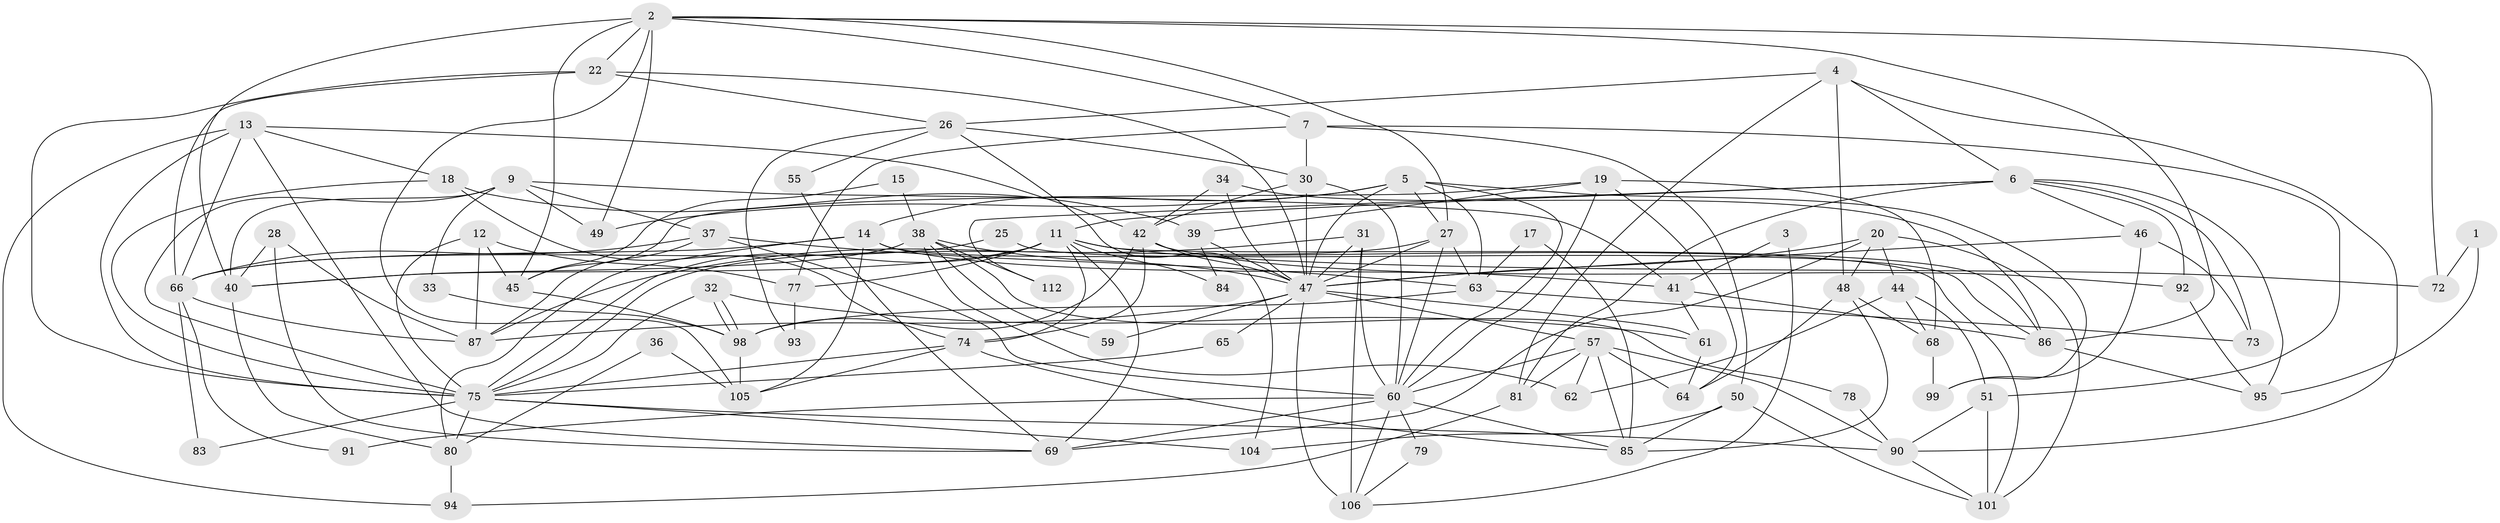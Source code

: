 // original degree distribution, {2: 0.1724137931034483, 5: 0.1896551724137931, 4: 0.3275862068965517, 3: 0.1810344827586207, 6: 0.08620689655172414, 9: 0.017241379310344827, 7: 0.02586206896551724}
// Generated by graph-tools (version 1.1) at 2025/18/03/04/25 18:18:51]
// undirected, 81 vertices, 192 edges
graph export_dot {
graph [start="1"]
  node [color=gray90,style=filled];
  1;
  2 [super="+76"];
  3;
  4 [super="+21"];
  5 [super="+56+8"];
  6 [super="+114+97"];
  7 [super="+16"];
  9 [super="+10"];
  11 [super="+24+52+23"];
  12;
  13 [super="+35"];
  14 [super="+58"];
  15;
  17;
  18;
  19 [super="+88"];
  20 [super="+71"];
  22 [super="+29"];
  25;
  26 [super="+53"];
  27;
  28 [super="+89"];
  30;
  31;
  32 [super="+43"];
  33;
  34;
  36;
  37;
  38 [super="+113"];
  39;
  40 [super="+54"];
  41;
  42 [super="+115"];
  44;
  45;
  46;
  47 [super="+109+82"];
  48 [super="+116"];
  49;
  50;
  51;
  55;
  57 [super="+107"];
  59;
  60 [super="+70"];
  61;
  62;
  63;
  64;
  65;
  66 [super="+67"];
  68;
  69 [super="+108"];
  72;
  73;
  74;
  75 [super="+96+103"];
  77;
  78;
  79;
  80;
  81;
  83;
  84;
  85;
  86;
  87 [super="+100"];
  90;
  91;
  92;
  93;
  94;
  95;
  98;
  99;
  101 [super="+110"];
  104;
  105;
  106;
  112;
  1 -- 95;
  1 -- 72;
  2 -- 86;
  2 -- 49;
  2 -- 72;
  2 -- 22 [weight=2];
  2 -- 7;
  2 -- 40;
  2 -- 105;
  2 -- 27;
  2 -- 45;
  3 -- 41;
  3 -- 106;
  4 -- 81;
  4 -- 90;
  4 -- 6;
  4 -- 48;
  4 -- 26;
  5 -- 99;
  5 -- 60;
  5 -- 49;
  5 -- 27;
  5 -- 63;
  5 -- 14;
  5 -- 47;
  6 -- 81;
  6 -- 73;
  6 -- 92;
  6 -- 95;
  6 -- 46;
  6 -- 112;
  6 -- 11;
  7 -- 77;
  7 -- 30;
  7 -- 50;
  7 -- 51;
  9 -- 41;
  9 -- 40;
  9 -- 49;
  9 -- 37;
  9 -- 33;
  9 -- 75;
  11 -- 84;
  11 -- 72;
  11 -- 86;
  11 -- 74;
  11 -- 77;
  11 -- 40 [weight=2];
  11 -- 69;
  11 -- 75;
  12 -- 45;
  12 -- 75;
  12 -- 77;
  12 -- 87;
  13 -- 94;
  13 -- 42;
  13 -- 69;
  13 -- 18;
  13 -- 66;
  13 -- 75;
  14 -- 105;
  14 -- 101;
  14 -- 80;
  14 -- 41;
  14 -- 66;
  15 -- 45;
  15 -- 38;
  17 -- 63;
  17 -- 85;
  18 -- 39;
  18 -- 74;
  18 -- 75;
  19 -- 64;
  19 -- 45;
  19 -- 60;
  19 -- 68;
  19 -- 39;
  20 -- 44;
  20 -- 48;
  20 -- 47;
  20 -- 101;
  20 -- 69;
  22 -- 75;
  22 -- 26;
  22 -- 66;
  22 -- 47;
  25 -- 86;
  25 -- 66;
  26 -- 55;
  26 -- 104;
  26 -- 93;
  26 -- 30;
  27 -- 63;
  27 -- 75;
  27 -- 60;
  27 -- 47;
  28 -- 40;
  28 -- 69;
  28 -- 87;
  30 -- 60;
  30 -- 47;
  30 -- 42;
  31 -- 87;
  31 -- 106;
  31 -- 60;
  31 -- 47;
  32 -- 98;
  32 -- 98;
  32 -- 75;
  32 -- 61;
  33 -- 98;
  34 -- 86;
  34 -- 47;
  34 -- 42;
  36 -- 80;
  36 -- 105;
  37 -- 63;
  37 -- 66;
  37 -- 60;
  37 -- 87;
  38 -- 62;
  38 -- 59;
  38 -- 78;
  38 -- 40;
  38 -- 112;
  38 -- 47;
  39 -- 84;
  39 -- 47;
  40 -- 80;
  41 -- 61;
  41 -- 86;
  42 -- 98;
  42 -- 74;
  42 -- 92;
  42 -- 47;
  44 -- 68;
  44 -- 51;
  44 -- 62;
  45 -- 98;
  46 -- 47;
  46 -- 73;
  46 -- 99;
  47 -- 59;
  47 -- 65;
  47 -- 106;
  47 -- 87;
  47 -- 57;
  47 -- 61;
  48 -- 68;
  48 -- 64;
  48 -- 85;
  50 -- 104;
  50 -- 85;
  50 -- 101;
  51 -- 90;
  51 -- 101;
  55 -- 69;
  57 -- 85;
  57 -- 60;
  57 -- 62;
  57 -- 64;
  57 -- 90;
  57 -- 81;
  60 -- 79;
  60 -- 91;
  60 -- 69;
  60 -- 106;
  60 -- 85;
  61 -- 64;
  63 -- 98;
  63 -- 73;
  65 -- 75;
  66 -- 87;
  66 -- 83;
  66 -- 91;
  68 -- 99;
  74 -- 85;
  74 -- 105;
  74 -- 75;
  75 -- 90;
  75 -- 80;
  75 -- 104;
  75 -- 83;
  77 -- 93;
  78 -- 90;
  79 -- 106;
  80 -- 94;
  81 -- 94;
  86 -- 95;
  90 -- 101;
  92 -- 95;
  98 -- 105;
}
